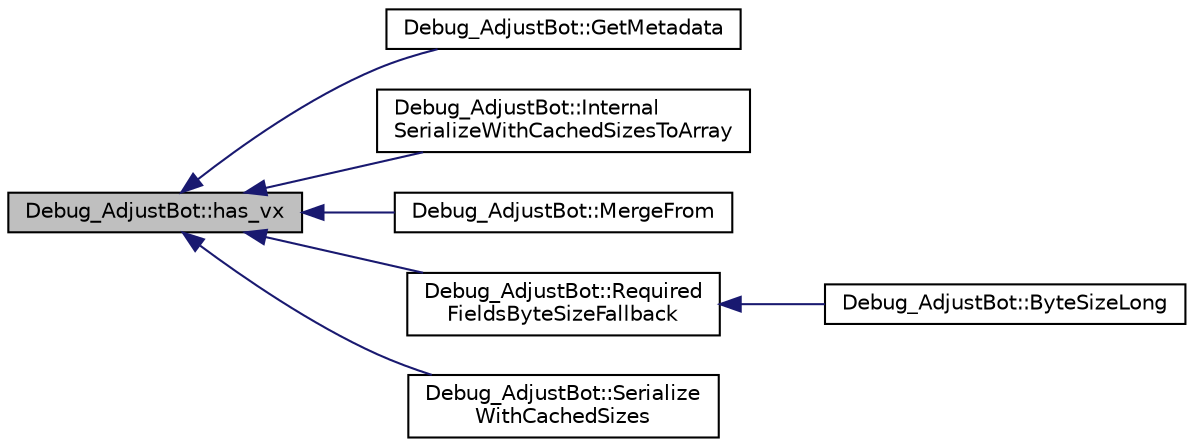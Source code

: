 digraph "Debug_AdjustBot::has_vx"
{
 // INTERACTIVE_SVG=YES
  edge [fontname="Helvetica",fontsize="10",labelfontname="Helvetica",labelfontsize="10"];
  node [fontname="Helvetica",fontsize="10",shape=record];
  rankdir="LR";
  Node1 [label="Debug_AdjustBot::has_vx",height=0.2,width=0.4,color="black", fillcolor="grey75", style="filled", fontcolor="black"];
  Node1 -> Node2 [dir="back",color="midnightblue",fontsize="10",style="solid",fontname="Helvetica"];
  Node2 [label="Debug_AdjustBot::GetMetadata",height=0.2,width=0.4,color="black", fillcolor="white", style="filled",URL="$de/dd5/class_debug___adjust_bot.html#a2569d0686195ff2485ef73bd303fa310"];
  Node1 -> Node3 [dir="back",color="midnightblue",fontsize="10",style="solid",fontname="Helvetica"];
  Node3 [label="Debug_AdjustBot::Internal\lSerializeWithCachedSizesToArray",height=0.2,width=0.4,color="black", fillcolor="white", style="filled",URL="$de/dd5/class_debug___adjust_bot.html#a6835c4733a54627527fc73582902f9d0"];
  Node1 -> Node4 [dir="back",color="midnightblue",fontsize="10",style="solid",fontname="Helvetica"];
  Node4 [label="Debug_AdjustBot::MergeFrom",height=0.2,width=0.4,color="black", fillcolor="white", style="filled",URL="$de/dd5/class_debug___adjust_bot.html#ad4204209aa4fe2dc0790a0993badb06b"];
  Node1 -> Node5 [dir="back",color="midnightblue",fontsize="10",style="solid",fontname="Helvetica"];
  Node5 [label="Debug_AdjustBot::Required\lFieldsByteSizeFallback",height=0.2,width=0.4,color="black", fillcolor="white", style="filled",URL="$de/dd5/class_debug___adjust_bot.html#a0a2b3c5e8f07ebf94afa43c33bb9b8a9"];
  Node5 -> Node6 [dir="back",color="midnightblue",fontsize="10",style="solid",fontname="Helvetica"];
  Node6 [label="Debug_AdjustBot::ByteSizeLong",height=0.2,width=0.4,color="black", fillcolor="white", style="filled",URL="$de/dd5/class_debug___adjust_bot.html#a3b2eda33267a8417670ecde9f8aa93e9"];
  Node1 -> Node7 [dir="back",color="midnightblue",fontsize="10",style="solid",fontname="Helvetica"];
  Node7 [label="Debug_AdjustBot::Serialize\lWithCachedSizes",height=0.2,width=0.4,color="black", fillcolor="white", style="filled",URL="$de/dd5/class_debug___adjust_bot.html#a9994c918f6abc52fedbf45a998e1a845"];
}
